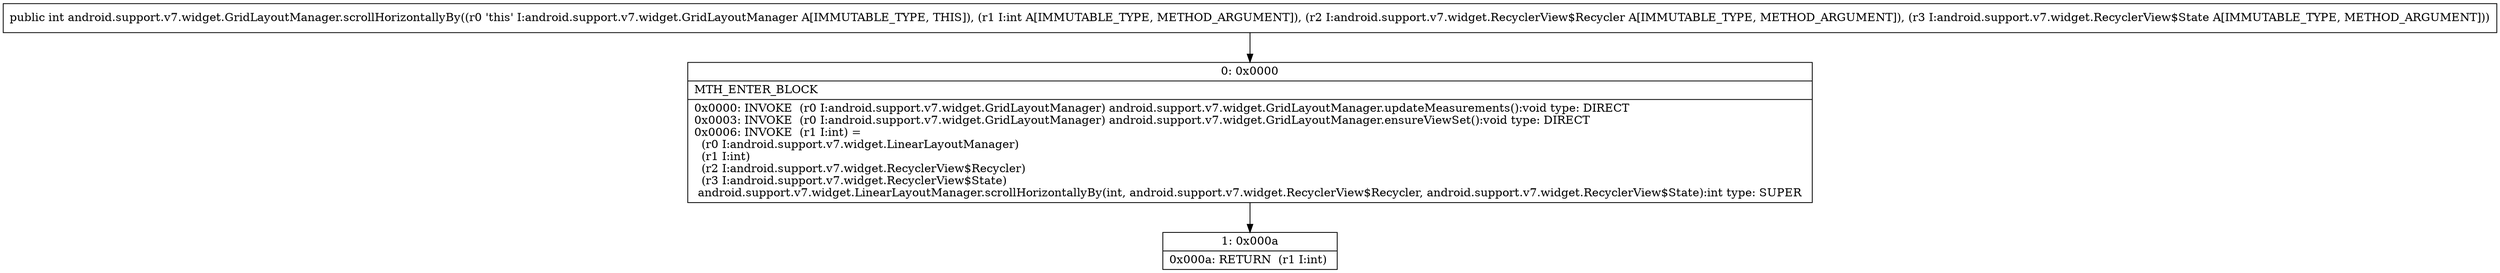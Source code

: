 digraph "CFG forandroid.support.v7.widget.GridLayoutManager.scrollHorizontallyBy(ILandroid\/support\/v7\/widget\/RecyclerView$Recycler;Landroid\/support\/v7\/widget\/RecyclerView$State;)I" {
Node_0 [shape=record,label="{0\:\ 0x0000|MTH_ENTER_BLOCK\l|0x0000: INVOKE  (r0 I:android.support.v7.widget.GridLayoutManager) android.support.v7.widget.GridLayoutManager.updateMeasurements():void type: DIRECT \l0x0003: INVOKE  (r0 I:android.support.v7.widget.GridLayoutManager) android.support.v7.widget.GridLayoutManager.ensureViewSet():void type: DIRECT \l0x0006: INVOKE  (r1 I:int) = \l  (r0 I:android.support.v7.widget.LinearLayoutManager)\l  (r1 I:int)\l  (r2 I:android.support.v7.widget.RecyclerView$Recycler)\l  (r3 I:android.support.v7.widget.RecyclerView$State)\l android.support.v7.widget.LinearLayoutManager.scrollHorizontallyBy(int, android.support.v7.widget.RecyclerView$Recycler, android.support.v7.widget.RecyclerView$State):int type: SUPER \l}"];
Node_1 [shape=record,label="{1\:\ 0x000a|0x000a: RETURN  (r1 I:int) \l}"];
MethodNode[shape=record,label="{public int android.support.v7.widget.GridLayoutManager.scrollHorizontallyBy((r0 'this' I:android.support.v7.widget.GridLayoutManager A[IMMUTABLE_TYPE, THIS]), (r1 I:int A[IMMUTABLE_TYPE, METHOD_ARGUMENT]), (r2 I:android.support.v7.widget.RecyclerView$Recycler A[IMMUTABLE_TYPE, METHOD_ARGUMENT]), (r3 I:android.support.v7.widget.RecyclerView$State A[IMMUTABLE_TYPE, METHOD_ARGUMENT])) }"];
MethodNode -> Node_0;
Node_0 -> Node_1;
}

